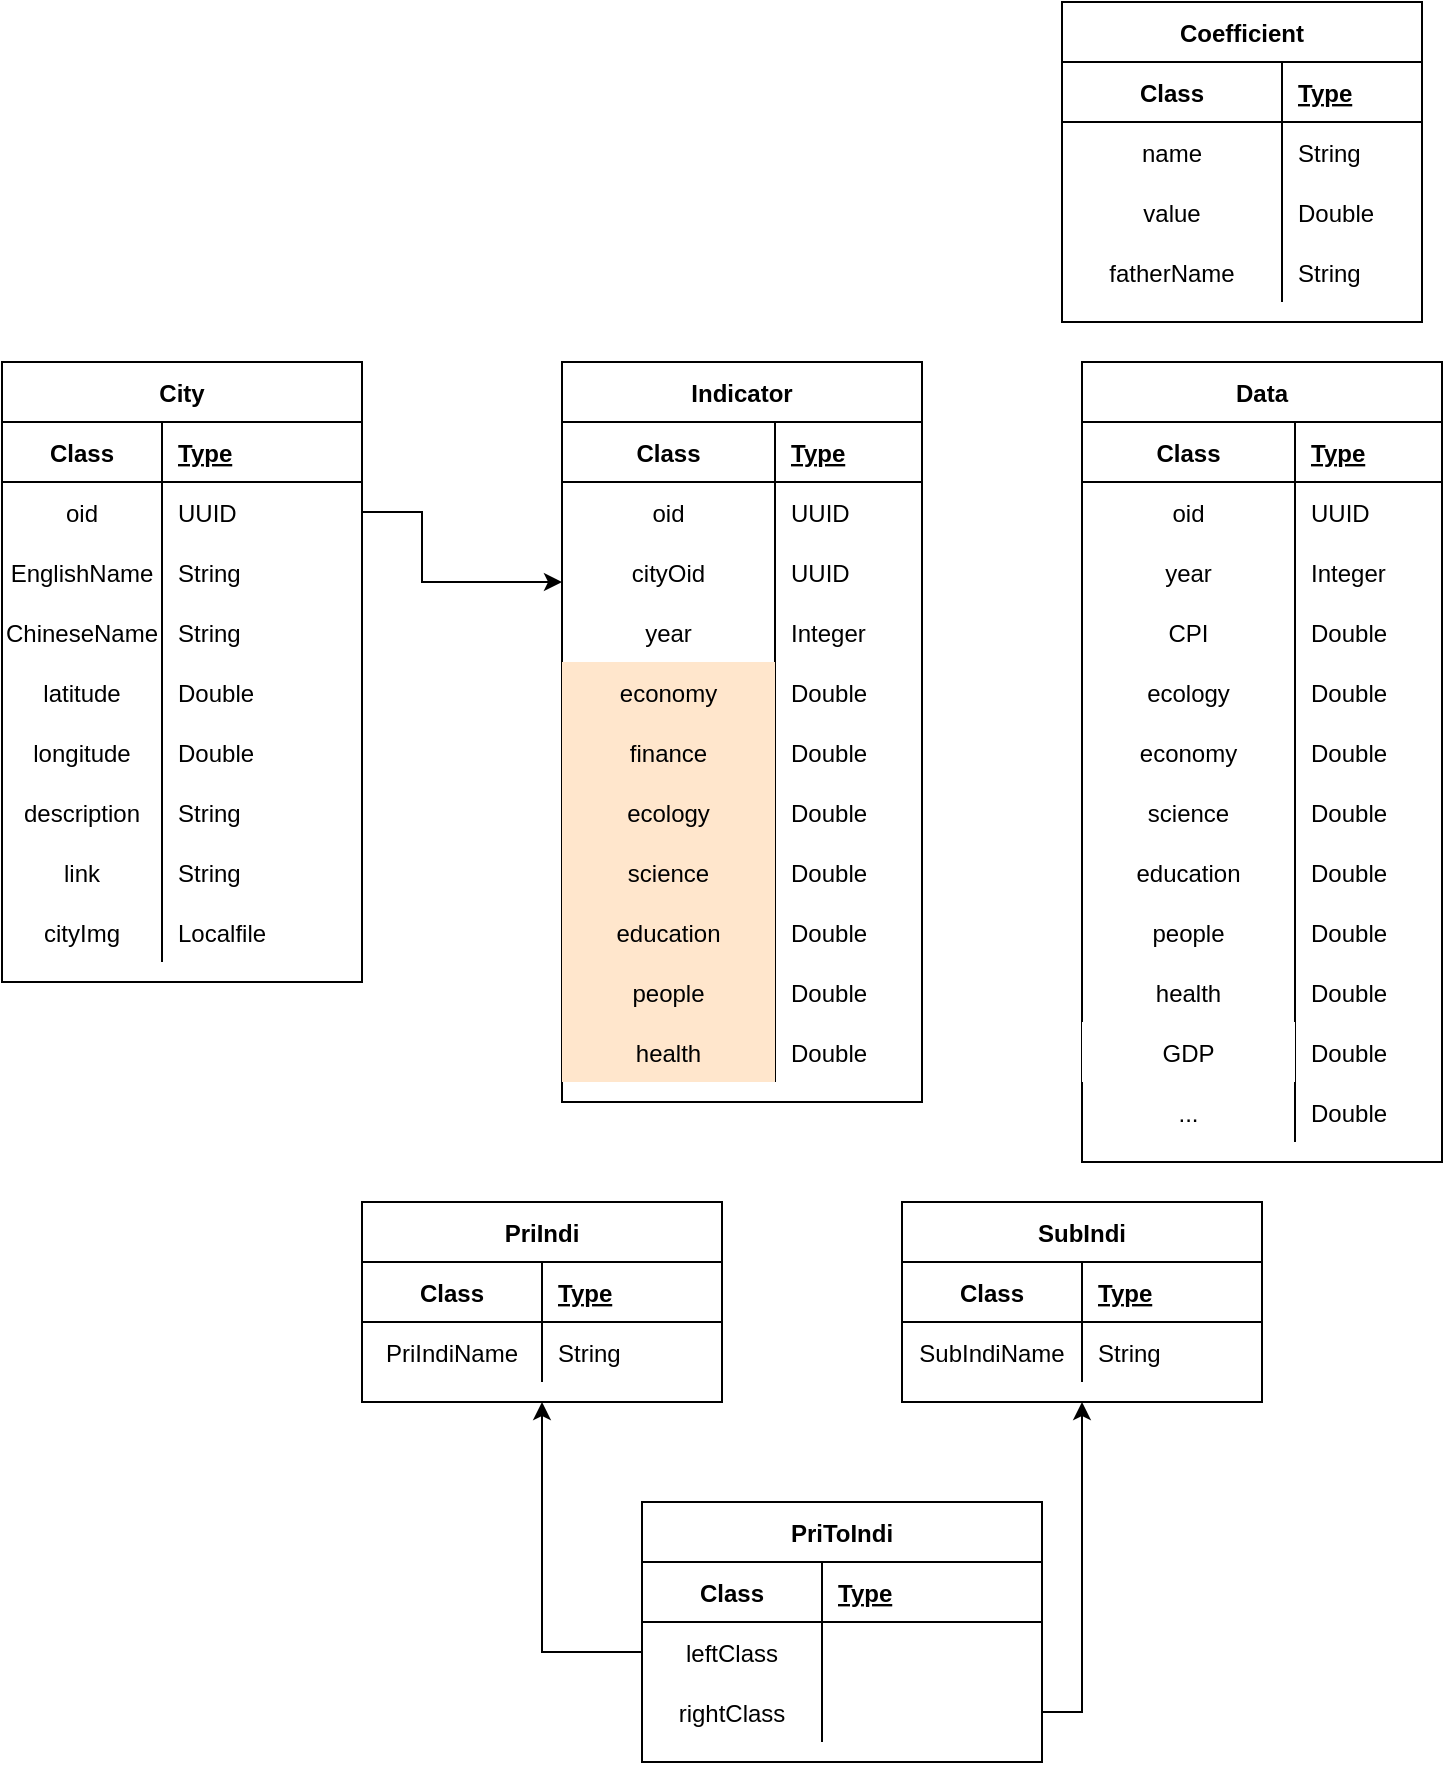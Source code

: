 <mxfile version="13.4.2" type="github">
  <diagram id="9-rZs_EdVSM4bVnFZ2pg" name="Page-1">
    <mxGraphModel dx="868" dy="401" grid="1" gridSize="10" guides="1" tooltips="1" connect="1" arrows="1" fold="1" page="1" pageScale="1" pageWidth="827" pageHeight="1169" math="0" shadow="0">
      <root>
        <mxCell id="0" />
        <mxCell id="1" parent="0" />
        <mxCell id="NktsKnsuioMNZa4gkGov-2" value="City" style="shape=table;startSize=30;container=1;collapsible=1;childLayout=tableLayout;fixedRows=1;rowLines=0;fontStyle=1;align=center;resizeLast=1;" parent="1" vertex="1">
          <mxGeometry y="200" width="180" height="310" as="geometry">
            <mxRectangle x="80" y="230" width="60" height="30" as="alternateBounds" />
          </mxGeometry>
        </mxCell>
        <mxCell id="NktsKnsuioMNZa4gkGov-3" value="" style="shape=partialRectangle;collapsible=0;dropTarget=0;pointerEvents=0;fillColor=none;top=0;left=0;bottom=1;right=0;points=[[0,0.5],[1,0.5]];portConstraint=eastwest;" parent="NktsKnsuioMNZa4gkGov-2" vertex="1">
          <mxGeometry y="30" width="180" height="30" as="geometry" />
        </mxCell>
        <mxCell id="NktsKnsuioMNZa4gkGov-4" value="Class" style="shape=partialRectangle;connectable=0;fillColor=none;top=0;left=0;bottom=0;right=0;fontStyle=1;overflow=hidden;" parent="NktsKnsuioMNZa4gkGov-3" vertex="1">
          <mxGeometry width="80" height="30" as="geometry" />
        </mxCell>
        <mxCell id="NktsKnsuioMNZa4gkGov-5" value="Type" style="shape=partialRectangle;connectable=0;fillColor=none;top=0;left=0;bottom=0;right=0;align=left;spacingLeft=6;fontStyle=5;overflow=hidden;" parent="NktsKnsuioMNZa4gkGov-3" vertex="1">
          <mxGeometry x="80" width="100" height="30" as="geometry" />
        </mxCell>
        <mxCell id="NktsKnsuioMNZa4gkGov-22" style="shape=partialRectangle;collapsible=0;dropTarget=0;pointerEvents=0;fillColor=none;top=0;left=0;bottom=0;right=0;points=[[0,0.5],[1,0.5]];portConstraint=eastwest;" parent="NktsKnsuioMNZa4gkGov-2" vertex="1">
          <mxGeometry y="60" width="180" height="30" as="geometry" />
        </mxCell>
        <mxCell id="NktsKnsuioMNZa4gkGov-23" value="oid" style="shape=partialRectangle;connectable=0;fillColor=none;top=0;left=0;bottom=0;right=0;editable=1;overflow=hidden;" parent="NktsKnsuioMNZa4gkGov-22" vertex="1">
          <mxGeometry width="80" height="30" as="geometry" />
        </mxCell>
        <mxCell id="NktsKnsuioMNZa4gkGov-24" value="UUID" style="shape=partialRectangle;connectable=0;fillColor=none;top=0;left=0;bottom=0;right=0;align=left;spacingLeft=6;overflow=hidden;" parent="NktsKnsuioMNZa4gkGov-22" vertex="1">
          <mxGeometry x="80" width="100" height="30" as="geometry" />
        </mxCell>
        <mxCell id="NktsKnsuioMNZa4gkGov-6" value="" style="shape=partialRectangle;collapsible=0;dropTarget=0;pointerEvents=0;fillColor=none;top=0;left=0;bottom=0;right=0;points=[[0,0.5],[1,0.5]];portConstraint=eastwest;" parent="NktsKnsuioMNZa4gkGov-2" vertex="1">
          <mxGeometry y="90" width="180" height="30" as="geometry" />
        </mxCell>
        <mxCell id="NktsKnsuioMNZa4gkGov-7" value="EnglishName" style="shape=partialRectangle;connectable=0;fillColor=none;top=0;left=0;bottom=0;right=0;editable=1;overflow=hidden;" parent="NktsKnsuioMNZa4gkGov-6" vertex="1">
          <mxGeometry width="80" height="30" as="geometry" />
        </mxCell>
        <mxCell id="NktsKnsuioMNZa4gkGov-8" value="String" style="shape=partialRectangle;connectable=0;fillColor=none;top=0;left=0;bottom=0;right=0;align=left;spacingLeft=6;overflow=hidden;" parent="NktsKnsuioMNZa4gkGov-6" vertex="1">
          <mxGeometry x="80" width="100" height="30" as="geometry" />
        </mxCell>
        <mxCell id="NktsKnsuioMNZa4gkGov-9" value="" style="shape=partialRectangle;collapsible=0;dropTarget=0;pointerEvents=0;fillColor=none;top=0;left=0;bottom=0;right=0;points=[[0,0.5],[1,0.5]];portConstraint=eastwest;" parent="NktsKnsuioMNZa4gkGov-2" vertex="1">
          <mxGeometry y="120" width="180" height="30" as="geometry" />
        </mxCell>
        <mxCell id="NktsKnsuioMNZa4gkGov-10" value="ChineseName" style="shape=partialRectangle;connectable=0;fillColor=none;top=0;left=0;bottom=0;right=0;editable=1;overflow=hidden;" parent="NktsKnsuioMNZa4gkGov-9" vertex="1">
          <mxGeometry width="80" height="30" as="geometry" />
        </mxCell>
        <mxCell id="NktsKnsuioMNZa4gkGov-11" value="String" style="shape=partialRectangle;connectable=0;fillColor=none;top=0;left=0;bottom=0;right=0;align=left;spacingLeft=6;overflow=hidden;" parent="NktsKnsuioMNZa4gkGov-9" vertex="1">
          <mxGeometry x="80" width="100" height="30" as="geometry" />
        </mxCell>
        <mxCell id="NktsKnsuioMNZa4gkGov-12" value="" style="shape=partialRectangle;collapsible=0;dropTarget=0;pointerEvents=0;fillColor=none;top=0;left=0;bottom=0;right=0;points=[[0,0.5],[1,0.5]];portConstraint=eastwest;" parent="NktsKnsuioMNZa4gkGov-2" vertex="1">
          <mxGeometry y="150" width="180" height="30" as="geometry" />
        </mxCell>
        <mxCell id="NktsKnsuioMNZa4gkGov-13" value="latitude" style="shape=partialRectangle;connectable=0;fillColor=none;top=0;left=0;bottom=0;right=0;editable=1;overflow=hidden;" parent="NktsKnsuioMNZa4gkGov-12" vertex="1">
          <mxGeometry width="80" height="30" as="geometry" />
        </mxCell>
        <mxCell id="NktsKnsuioMNZa4gkGov-14" value="Double" style="shape=partialRectangle;connectable=0;fillColor=none;top=0;left=0;bottom=0;right=0;align=left;spacingLeft=6;overflow=hidden;" parent="NktsKnsuioMNZa4gkGov-12" vertex="1">
          <mxGeometry x="80" width="100" height="30" as="geometry" />
        </mxCell>
        <mxCell id="NktsKnsuioMNZa4gkGov-19" style="shape=partialRectangle;collapsible=0;dropTarget=0;pointerEvents=0;fillColor=none;top=0;left=0;bottom=0;right=0;points=[[0,0.5],[1,0.5]];portConstraint=eastwest;" parent="NktsKnsuioMNZa4gkGov-2" vertex="1">
          <mxGeometry y="180" width="180" height="30" as="geometry" />
        </mxCell>
        <mxCell id="NktsKnsuioMNZa4gkGov-20" value="longitude" style="shape=partialRectangle;connectable=0;fillColor=none;top=0;left=0;bottom=0;right=0;editable=1;overflow=hidden;" parent="NktsKnsuioMNZa4gkGov-19" vertex="1">
          <mxGeometry width="80" height="30" as="geometry" />
        </mxCell>
        <mxCell id="NktsKnsuioMNZa4gkGov-21" value="Double" style="shape=partialRectangle;connectable=0;fillColor=none;top=0;left=0;bottom=0;right=0;align=left;spacingLeft=6;overflow=hidden;" parent="NktsKnsuioMNZa4gkGov-19" vertex="1">
          <mxGeometry x="80" width="100" height="30" as="geometry" />
        </mxCell>
        <mxCell id="NktsKnsuioMNZa4gkGov-25" style="shape=partialRectangle;collapsible=0;dropTarget=0;pointerEvents=0;fillColor=none;top=0;left=0;bottom=0;right=0;points=[[0,0.5],[1,0.5]];portConstraint=eastwest;" parent="NktsKnsuioMNZa4gkGov-2" vertex="1">
          <mxGeometry y="210" width="180" height="30" as="geometry" />
        </mxCell>
        <mxCell id="NktsKnsuioMNZa4gkGov-26" value="description" style="shape=partialRectangle;connectable=0;fillColor=none;top=0;left=0;bottom=0;right=0;editable=1;overflow=hidden;" parent="NktsKnsuioMNZa4gkGov-25" vertex="1">
          <mxGeometry width="80" height="30" as="geometry" />
        </mxCell>
        <mxCell id="NktsKnsuioMNZa4gkGov-27" value="String" style="shape=partialRectangle;connectable=0;fillColor=none;top=0;left=0;bottom=0;right=0;align=left;spacingLeft=6;overflow=hidden;" parent="NktsKnsuioMNZa4gkGov-25" vertex="1">
          <mxGeometry x="80" width="100" height="30" as="geometry" />
        </mxCell>
        <mxCell id="NktsKnsuioMNZa4gkGov-28" style="shape=partialRectangle;collapsible=0;dropTarget=0;pointerEvents=0;fillColor=none;top=0;left=0;bottom=0;right=0;points=[[0,0.5],[1,0.5]];portConstraint=eastwest;" parent="NktsKnsuioMNZa4gkGov-2" vertex="1">
          <mxGeometry y="240" width="180" height="30" as="geometry" />
        </mxCell>
        <mxCell id="NktsKnsuioMNZa4gkGov-29" value="link" style="shape=partialRectangle;connectable=0;fillColor=none;top=0;left=0;bottom=0;right=0;editable=1;overflow=hidden;" parent="NktsKnsuioMNZa4gkGov-28" vertex="1">
          <mxGeometry width="80" height="30" as="geometry" />
        </mxCell>
        <mxCell id="NktsKnsuioMNZa4gkGov-30" value="String" style="shape=partialRectangle;connectable=0;fillColor=none;top=0;left=0;bottom=0;right=0;align=left;spacingLeft=6;overflow=hidden;" parent="NktsKnsuioMNZa4gkGov-28" vertex="1">
          <mxGeometry x="80" width="100" height="30" as="geometry" />
        </mxCell>
        <mxCell id="NktsKnsuioMNZa4gkGov-31" style="shape=partialRectangle;collapsible=0;dropTarget=0;pointerEvents=0;fillColor=none;top=0;left=0;bottom=0;right=0;points=[[0,0.5],[1,0.5]];portConstraint=eastwest;" parent="NktsKnsuioMNZa4gkGov-2" vertex="1">
          <mxGeometry y="270" width="180" height="30" as="geometry" />
        </mxCell>
        <mxCell id="NktsKnsuioMNZa4gkGov-32" value="cityImg" style="shape=partialRectangle;connectable=0;fillColor=none;top=0;left=0;bottom=0;right=0;editable=1;overflow=hidden;" parent="NktsKnsuioMNZa4gkGov-31" vertex="1">
          <mxGeometry width="80" height="30" as="geometry" />
        </mxCell>
        <mxCell id="NktsKnsuioMNZa4gkGov-33" value="Localfile" style="shape=partialRectangle;connectable=0;fillColor=none;top=0;left=0;bottom=0;right=0;align=left;spacingLeft=6;overflow=hidden;" parent="NktsKnsuioMNZa4gkGov-31" vertex="1">
          <mxGeometry x="80" width="100" height="30" as="geometry" />
        </mxCell>
        <mxCell id="NktsKnsuioMNZa4gkGov-130" style="edgeStyle=orthogonalEdgeStyle;rounded=0;orthogonalLoop=1;jettySize=auto;html=1;exitX=1;exitY=0.5;exitDx=0;exitDy=0;" parent="1" source="NktsKnsuioMNZa4gkGov-22" edge="1">
          <mxGeometry relative="1" as="geometry">
            <mxPoint x="280" y="310" as="targetPoint" />
            <Array as="points">
              <mxPoint x="210" y="275" />
              <mxPoint x="210" y="310" />
            </Array>
          </mxGeometry>
        </mxCell>
        <mxCell id="NktsKnsuioMNZa4gkGov-35" value="Indicator" style="shape=table;startSize=30;container=1;collapsible=1;childLayout=tableLayout;fixedRows=1;rowLines=0;fontStyle=1;align=center;resizeLast=1;" parent="1" vertex="1">
          <mxGeometry x="280" y="200" width="180" height="370" as="geometry" />
        </mxCell>
        <mxCell id="NktsKnsuioMNZa4gkGov-36" value="" style="shape=partialRectangle;collapsible=0;dropTarget=0;pointerEvents=0;fillColor=none;top=0;left=0;bottom=1;right=0;points=[[0,0.5],[1,0.5]];portConstraint=eastwest;" parent="NktsKnsuioMNZa4gkGov-35" vertex="1">
          <mxGeometry y="30" width="180" height="30" as="geometry" />
        </mxCell>
        <mxCell id="NktsKnsuioMNZa4gkGov-37" value="Class" style="shape=partialRectangle;connectable=0;fillColor=none;top=0;left=0;bottom=0;right=0;fontStyle=1;overflow=hidden;" parent="NktsKnsuioMNZa4gkGov-36" vertex="1">
          <mxGeometry width="106.5" height="30" as="geometry" />
        </mxCell>
        <mxCell id="NktsKnsuioMNZa4gkGov-38" value="Type" style="shape=partialRectangle;connectable=0;fillColor=none;top=0;left=0;bottom=0;right=0;align=left;spacingLeft=6;fontStyle=5;overflow=hidden;" parent="NktsKnsuioMNZa4gkGov-36" vertex="1">
          <mxGeometry x="106.5" width="73.5" height="30" as="geometry" />
        </mxCell>
        <mxCell id="NktsKnsuioMNZa4gkGov-39" value="" style="shape=partialRectangle;collapsible=0;dropTarget=0;pointerEvents=0;fillColor=none;top=0;left=0;bottom=0;right=0;points=[[0,0.5],[1,0.5]];portConstraint=eastwest;" parent="NktsKnsuioMNZa4gkGov-35" vertex="1">
          <mxGeometry y="60" width="180" height="30" as="geometry" />
        </mxCell>
        <mxCell id="NktsKnsuioMNZa4gkGov-40" value="oid" style="shape=partialRectangle;connectable=0;fillColor=none;top=0;left=0;bottom=0;right=0;editable=1;overflow=hidden;" parent="NktsKnsuioMNZa4gkGov-39" vertex="1">
          <mxGeometry width="106.5" height="30" as="geometry" />
        </mxCell>
        <mxCell id="NktsKnsuioMNZa4gkGov-41" value="UUID" style="shape=partialRectangle;connectable=0;fillColor=none;top=0;left=0;bottom=0;right=0;align=left;spacingLeft=6;overflow=hidden;" parent="NktsKnsuioMNZa4gkGov-39" vertex="1">
          <mxGeometry x="106.5" width="73.5" height="30" as="geometry" />
        </mxCell>
        <mxCell id="NktsKnsuioMNZa4gkGov-42" value="" style="shape=partialRectangle;collapsible=0;dropTarget=0;pointerEvents=0;fillColor=none;top=0;left=0;bottom=0;right=0;points=[[0,0.5],[1,0.5]];portConstraint=eastwest;" parent="NktsKnsuioMNZa4gkGov-35" vertex="1">
          <mxGeometry y="90" width="180" height="30" as="geometry" />
        </mxCell>
        <mxCell id="NktsKnsuioMNZa4gkGov-43" value="cityOid" style="shape=partialRectangle;connectable=0;fillColor=none;top=0;left=0;bottom=0;right=0;editable=1;overflow=hidden;" parent="NktsKnsuioMNZa4gkGov-42" vertex="1">
          <mxGeometry width="106.5" height="30" as="geometry" />
        </mxCell>
        <mxCell id="NktsKnsuioMNZa4gkGov-44" value="UUID" style="shape=partialRectangle;connectable=0;fillColor=none;top=0;left=0;bottom=0;right=0;align=left;spacingLeft=6;overflow=hidden;" parent="NktsKnsuioMNZa4gkGov-42" vertex="1">
          <mxGeometry x="106.5" width="73.5" height="30" as="geometry" />
        </mxCell>
        <mxCell id="NktsKnsuioMNZa4gkGov-66" style="shape=partialRectangle;collapsible=0;dropTarget=0;pointerEvents=0;fillColor=none;top=0;left=0;bottom=0;right=0;points=[[0,0.5],[1,0.5]];portConstraint=eastwest;" parent="NktsKnsuioMNZa4gkGov-35" vertex="1">
          <mxGeometry y="120" width="180" height="30" as="geometry" />
        </mxCell>
        <mxCell id="NktsKnsuioMNZa4gkGov-67" value="year" style="shape=partialRectangle;connectable=0;fillColor=none;top=0;left=0;bottom=0;right=0;editable=1;overflow=hidden;" parent="NktsKnsuioMNZa4gkGov-66" vertex="1">
          <mxGeometry width="106.5" height="30" as="geometry" />
        </mxCell>
        <mxCell id="NktsKnsuioMNZa4gkGov-68" value="Integer" style="shape=partialRectangle;connectable=0;fillColor=none;top=0;left=0;bottom=0;right=0;align=left;spacingLeft=6;overflow=hidden;" parent="NktsKnsuioMNZa4gkGov-66" vertex="1">
          <mxGeometry x="106.5" width="73.5" height="30" as="geometry" />
        </mxCell>
        <mxCell id="NktsKnsuioMNZa4gkGov-45" value="" style="shape=partialRectangle;collapsible=0;dropTarget=0;pointerEvents=0;fillColor=none;top=0;left=0;bottom=0;right=0;points=[[0,0.5],[1,0.5]];portConstraint=eastwest;" parent="NktsKnsuioMNZa4gkGov-35" vertex="1">
          <mxGeometry y="150" width="180" height="30" as="geometry" />
        </mxCell>
        <mxCell id="NktsKnsuioMNZa4gkGov-46" value="economy" style="shape=partialRectangle;connectable=0;fillColor=#ffe6cc;top=0;left=0;bottom=0;right=0;editable=1;overflow=hidden;strokeColor=#d79b00;" parent="NktsKnsuioMNZa4gkGov-45" vertex="1">
          <mxGeometry width="106.5" height="30" as="geometry" />
        </mxCell>
        <mxCell id="NktsKnsuioMNZa4gkGov-47" value="Double" style="shape=partialRectangle;connectable=0;fillColor=none;top=0;left=0;bottom=0;right=0;align=left;spacingLeft=6;overflow=hidden;" parent="NktsKnsuioMNZa4gkGov-45" vertex="1">
          <mxGeometry x="106.5" width="73.5" height="30" as="geometry" />
        </mxCell>
        <mxCell id="NktsKnsuioMNZa4gkGov-60" style="shape=partialRectangle;collapsible=0;dropTarget=0;pointerEvents=0;fillColor=none;top=0;left=0;bottom=0;right=0;points=[[0,0.5],[1,0.5]];portConstraint=eastwest;" parent="NktsKnsuioMNZa4gkGov-35" vertex="1">
          <mxGeometry y="180" width="180" height="30" as="geometry" />
        </mxCell>
        <mxCell id="NktsKnsuioMNZa4gkGov-61" value="finance" style="shape=partialRectangle;connectable=0;fillColor=#ffe6cc;top=0;left=0;bottom=0;right=0;editable=1;overflow=hidden;strokeColor=#d79b00;" parent="NktsKnsuioMNZa4gkGov-60" vertex="1">
          <mxGeometry width="106.5" height="30" as="geometry" />
        </mxCell>
        <mxCell id="NktsKnsuioMNZa4gkGov-62" value="Double" style="shape=partialRectangle;connectable=0;fillColor=none;top=0;left=0;bottom=0;right=0;align=left;spacingLeft=6;overflow=hidden;" parent="NktsKnsuioMNZa4gkGov-60" vertex="1">
          <mxGeometry x="106.5" width="73.5" height="30" as="geometry" />
        </mxCell>
        <mxCell id="NktsKnsuioMNZa4gkGov-57" style="shape=partialRectangle;collapsible=0;dropTarget=0;pointerEvents=0;fillColor=none;top=0;left=0;bottom=0;right=0;points=[[0,0.5],[1,0.5]];portConstraint=eastwest;" parent="NktsKnsuioMNZa4gkGov-35" vertex="1">
          <mxGeometry y="210" width="180" height="30" as="geometry" />
        </mxCell>
        <mxCell id="NktsKnsuioMNZa4gkGov-58" value="ecology" style="shape=partialRectangle;connectable=0;fillColor=#ffe6cc;top=0;left=0;bottom=0;right=0;editable=1;overflow=hidden;strokeColor=#d79b00;" parent="NktsKnsuioMNZa4gkGov-57" vertex="1">
          <mxGeometry width="106.5" height="30" as="geometry" />
        </mxCell>
        <mxCell id="NktsKnsuioMNZa4gkGov-59" value="Double" style="shape=partialRectangle;connectable=0;fillColor=none;top=0;left=0;bottom=0;right=0;align=left;spacingLeft=6;overflow=hidden;" parent="NktsKnsuioMNZa4gkGov-57" vertex="1">
          <mxGeometry x="106.5" width="73.5" height="30" as="geometry" />
        </mxCell>
        <mxCell id="NktsKnsuioMNZa4gkGov-54" style="shape=partialRectangle;collapsible=0;dropTarget=0;pointerEvents=0;fillColor=none;top=0;left=0;bottom=0;right=0;points=[[0,0.5],[1,0.5]];portConstraint=eastwest;" parent="NktsKnsuioMNZa4gkGov-35" vertex="1">
          <mxGeometry y="240" width="180" height="30" as="geometry" />
        </mxCell>
        <mxCell id="NktsKnsuioMNZa4gkGov-55" value="science" style="shape=partialRectangle;connectable=0;fillColor=#ffe6cc;top=0;left=0;bottom=0;right=0;editable=1;overflow=hidden;strokeColor=#d79b00;" parent="NktsKnsuioMNZa4gkGov-54" vertex="1">
          <mxGeometry width="106.5" height="30" as="geometry" />
        </mxCell>
        <mxCell id="NktsKnsuioMNZa4gkGov-56" value="Double" style="shape=partialRectangle;connectable=0;fillColor=none;top=0;left=0;bottom=0;right=0;align=left;spacingLeft=6;overflow=hidden;" parent="NktsKnsuioMNZa4gkGov-54" vertex="1">
          <mxGeometry x="106.5" width="73.5" height="30" as="geometry" />
        </mxCell>
        <mxCell id="NktsKnsuioMNZa4gkGov-51" style="shape=partialRectangle;collapsible=0;dropTarget=0;pointerEvents=0;fillColor=none;top=0;left=0;bottom=0;right=0;points=[[0,0.5],[1,0.5]];portConstraint=eastwest;" parent="NktsKnsuioMNZa4gkGov-35" vertex="1">
          <mxGeometry y="270" width="180" height="30" as="geometry" />
        </mxCell>
        <mxCell id="NktsKnsuioMNZa4gkGov-52" value="education" style="shape=partialRectangle;connectable=0;fillColor=#ffe6cc;top=0;left=0;bottom=0;right=0;editable=1;overflow=hidden;strokeColor=#d79b00;" parent="NktsKnsuioMNZa4gkGov-51" vertex="1">
          <mxGeometry width="106.5" height="30" as="geometry" />
        </mxCell>
        <mxCell id="NktsKnsuioMNZa4gkGov-53" value="Double" style="shape=partialRectangle;connectable=0;fillColor=none;top=0;left=0;bottom=0;right=0;align=left;spacingLeft=6;overflow=hidden;" parent="NktsKnsuioMNZa4gkGov-51" vertex="1">
          <mxGeometry x="106.5" width="73.5" height="30" as="geometry" />
        </mxCell>
        <mxCell id="NktsKnsuioMNZa4gkGov-48" style="shape=partialRectangle;collapsible=0;dropTarget=0;pointerEvents=0;fillColor=none;top=0;left=0;bottom=0;right=0;points=[[0,0.5],[1,0.5]];portConstraint=eastwest;" parent="NktsKnsuioMNZa4gkGov-35" vertex="1">
          <mxGeometry y="300" width="180" height="30" as="geometry" />
        </mxCell>
        <mxCell id="NktsKnsuioMNZa4gkGov-49" value="people" style="shape=partialRectangle;connectable=0;fillColor=#ffe6cc;top=0;left=0;bottom=0;right=0;editable=1;overflow=hidden;strokeColor=#d79b00;" parent="NktsKnsuioMNZa4gkGov-48" vertex="1">
          <mxGeometry width="106.5" height="30" as="geometry" />
        </mxCell>
        <mxCell id="NktsKnsuioMNZa4gkGov-50" value="Double" style="shape=partialRectangle;connectable=0;fillColor=none;top=0;left=0;bottom=0;right=0;align=left;spacingLeft=6;overflow=hidden;" parent="NktsKnsuioMNZa4gkGov-48" vertex="1">
          <mxGeometry x="106.5" width="73.5" height="30" as="geometry" />
        </mxCell>
        <mxCell id="NktsKnsuioMNZa4gkGov-63" style="shape=partialRectangle;collapsible=0;dropTarget=0;pointerEvents=0;fillColor=none;top=0;left=0;bottom=0;right=0;points=[[0,0.5],[1,0.5]];portConstraint=eastwest;" parent="NktsKnsuioMNZa4gkGov-35" vertex="1">
          <mxGeometry y="330" width="180" height="30" as="geometry" />
        </mxCell>
        <mxCell id="NktsKnsuioMNZa4gkGov-64" value="health" style="shape=partialRectangle;connectable=0;fillColor=#ffe6cc;top=0;left=0;bottom=0;right=0;editable=1;overflow=hidden;strokeColor=#d79b00;" parent="NktsKnsuioMNZa4gkGov-63" vertex="1">
          <mxGeometry width="106.5" height="30" as="geometry" />
        </mxCell>
        <mxCell id="NktsKnsuioMNZa4gkGov-65" value="Double" style="shape=partialRectangle;connectable=0;fillColor=none;top=0;left=0;bottom=0;right=0;align=left;spacingLeft=6;overflow=hidden;" parent="NktsKnsuioMNZa4gkGov-63" vertex="1">
          <mxGeometry x="106.5" width="73.5" height="30" as="geometry" />
        </mxCell>
        <mxCell id="NktsKnsuioMNZa4gkGov-75" value="Coefficient" style="shape=table;startSize=30;container=1;collapsible=1;childLayout=tableLayout;fixedRows=1;rowLines=0;fontStyle=1;align=center;resizeLast=1;" parent="1" vertex="1">
          <mxGeometry x="530" y="20" width="180" height="160" as="geometry" />
        </mxCell>
        <mxCell id="NktsKnsuioMNZa4gkGov-76" value="" style="shape=partialRectangle;collapsible=0;dropTarget=0;pointerEvents=0;fillColor=none;top=0;left=0;bottom=1;right=0;points=[[0,0.5],[1,0.5]];portConstraint=eastwest;" parent="NktsKnsuioMNZa4gkGov-75" vertex="1">
          <mxGeometry y="30" width="180" height="30" as="geometry" />
        </mxCell>
        <mxCell id="NktsKnsuioMNZa4gkGov-77" value="Class" style="shape=partialRectangle;connectable=0;fillColor=none;top=0;left=0;bottom=0;right=0;fontStyle=1;overflow=hidden;" parent="NktsKnsuioMNZa4gkGov-76" vertex="1">
          <mxGeometry width="110" height="30" as="geometry" />
        </mxCell>
        <mxCell id="NktsKnsuioMNZa4gkGov-78" value="Type" style="shape=partialRectangle;connectable=0;fillColor=none;top=0;left=0;bottom=0;right=0;align=left;spacingLeft=6;fontStyle=5;overflow=hidden;" parent="NktsKnsuioMNZa4gkGov-76" vertex="1">
          <mxGeometry x="110" width="70" height="30" as="geometry" />
        </mxCell>
        <mxCell id="NktsKnsuioMNZa4gkGov-79" value="" style="shape=partialRectangle;collapsible=0;dropTarget=0;pointerEvents=0;fillColor=none;top=0;left=0;bottom=0;right=0;points=[[0,0.5],[1,0.5]];portConstraint=eastwest;" parent="NktsKnsuioMNZa4gkGov-75" vertex="1">
          <mxGeometry y="60" width="180" height="30" as="geometry" />
        </mxCell>
        <mxCell id="NktsKnsuioMNZa4gkGov-80" value="name" style="shape=partialRectangle;connectable=0;fillColor=none;top=0;left=0;bottom=0;right=0;editable=1;overflow=hidden;" parent="NktsKnsuioMNZa4gkGov-79" vertex="1">
          <mxGeometry width="110" height="30" as="geometry" />
        </mxCell>
        <mxCell id="NktsKnsuioMNZa4gkGov-81" value="String" style="shape=partialRectangle;connectable=0;fillColor=none;top=0;left=0;bottom=0;right=0;align=left;spacingLeft=6;overflow=hidden;" parent="NktsKnsuioMNZa4gkGov-79" vertex="1">
          <mxGeometry x="110" width="70" height="30" as="geometry" />
        </mxCell>
        <mxCell id="NktsKnsuioMNZa4gkGov-82" value="" style="shape=partialRectangle;collapsible=0;dropTarget=0;pointerEvents=0;fillColor=none;top=0;left=0;bottom=0;right=0;points=[[0,0.5],[1,0.5]];portConstraint=eastwest;" parent="NktsKnsuioMNZa4gkGov-75" vertex="1">
          <mxGeometry y="90" width="180" height="30" as="geometry" />
        </mxCell>
        <mxCell id="NktsKnsuioMNZa4gkGov-83" value="value" style="shape=partialRectangle;connectable=0;fillColor=none;top=0;left=0;bottom=0;right=0;editable=1;overflow=hidden;" parent="NktsKnsuioMNZa4gkGov-82" vertex="1">
          <mxGeometry width="110" height="30" as="geometry" />
        </mxCell>
        <mxCell id="NktsKnsuioMNZa4gkGov-84" value="Double" style="shape=partialRectangle;connectable=0;fillColor=none;top=0;left=0;bottom=0;right=0;align=left;spacingLeft=6;overflow=hidden;" parent="NktsKnsuioMNZa4gkGov-82" vertex="1">
          <mxGeometry x="110" width="70" height="30" as="geometry" />
        </mxCell>
        <mxCell id="NktsKnsuioMNZa4gkGov-85" value="" style="shape=partialRectangle;collapsible=0;dropTarget=0;pointerEvents=0;fillColor=none;top=0;left=0;bottom=0;right=0;points=[[0,0.5],[1,0.5]];portConstraint=eastwest;" parent="NktsKnsuioMNZa4gkGov-75" vertex="1">
          <mxGeometry y="120" width="180" height="30" as="geometry" />
        </mxCell>
        <mxCell id="NktsKnsuioMNZa4gkGov-86" value="fatherName" style="shape=partialRectangle;connectable=0;fillColor=none;top=0;left=0;bottom=0;right=0;editable=1;overflow=hidden;" parent="NktsKnsuioMNZa4gkGov-85" vertex="1">
          <mxGeometry width="110" height="30" as="geometry" />
        </mxCell>
        <mxCell id="NktsKnsuioMNZa4gkGov-87" value="String" style="shape=partialRectangle;connectable=0;fillColor=none;top=0;left=0;bottom=0;right=0;align=left;spacingLeft=6;overflow=hidden;" parent="NktsKnsuioMNZa4gkGov-85" vertex="1">
          <mxGeometry x="110" width="70" height="30" as="geometry" />
        </mxCell>
        <mxCell id="NktsKnsuioMNZa4gkGov-185" value="Data" style="shape=table;startSize=30;container=1;collapsible=1;childLayout=tableLayout;fixedRows=1;rowLines=0;fontStyle=1;align=center;resizeLast=1;" parent="1" vertex="1">
          <mxGeometry x="540" y="200" width="180" height="400" as="geometry" />
        </mxCell>
        <mxCell id="NktsKnsuioMNZa4gkGov-186" value="" style="shape=partialRectangle;collapsible=0;dropTarget=0;pointerEvents=0;fillColor=none;top=0;left=0;bottom=1;right=0;points=[[0,0.5],[1,0.5]];portConstraint=eastwest;" parent="NktsKnsuioMNZa4gkGov-185" vertex="1">
          <mxGeometry y="30" width="180" height="30" as="geometry" />
        </mxCell>
        <mxCell id="NktsKnsuioMNZa4gkGov-187" value="Class" style="shape=partialRectangle;connectable=0;fillColor=none;top=0;left=0;bottom=0;right=0;fontStyle=1;overflow=hidden;" parent="NktsKnsuioMNZa4gkGov-186" vertex="1">
          <mxGeometry width="106.5" height="30" as="geometry" />
        </mxCell>
        <mxCell id="NktsKnsuioMNZa4gkGov-188" value="Type" style="shape=partialRectangle;connectable=0;fillColor=none;top=0;left=0;bottom=0;right=0;align=left;spacingLeft=6;fontStyle=5;overflow=hidden;" parent="NktsKnsuioMNZa4gkGov-186" vertex="1">
          <mxGeometry x="106.5" width="73.5" height="30" as="geometry" />
        </mxCell>
        <mxCell id="NktsKnsuioMNZa4gkGov-189" value="" style="shape=partialRectangle;collapsible=0;dropTarget=0;pointerEvents=0;fillColor=none;top=0;left=0;bottom=0;right=0;points=[[0,0.5],[1,0.5]];portConstraint=eastwest;" parent="NktsKnsuioMNZa4gkGov-185" vertex="1">
          <mxGeometry y="60" width="180" height="30" as="geometry" />
        </mxCell>
        <mxCell id="NktsKnsuioMNZa4gkGov-190" value="oid" style="shape=partialRectangle;connectable=0;fillColor=none;top=0;left=0;bottom=0;right=0;editable=1;overflow=hidden;" parent="NktsKnsuioMNZa4gkGov-189" vertex="1">
          <mxGeometry width="106.5" height="30" as="geometry" />
        </mxCell>
        <mxCell id="NktsKnsuioMNZa4gkGov-191" value="UUID" style="shape=partialRectangle;connectable=0;fillColor=none;top=0;left=0;bottom=0;right=0;align=left;spacingLeft=6;overflow=hidden;" parent="NktsKnsuioMNZa4gkGov-189" vertex="1">
          <mxGeometry x="106.5" width="73.5" height="30" as="geometry" />
        </mxCell>
        <mxCell id="NktsKnsuioMNZa4gkGov-195" style="shape=partialRectangle;collapsible=0;dropTarget=0;pointerEvents=0;fillColor=none;top=0;left=0;bottom=0;right=0;points=[[0,0.5],[1,0.5]];portConstraint=eastwest;" parent="NktsKnsuioMNZa4gkGov-185" vertex="1">
          <mxGeometry y="90" width="180" height="30" as="geometry" />
        </mxCell>
        <mxCell id="NktsKnsuioMNZa4gkGov-196" value="year" style="shape=partialRectangle;connectable=0;fillColor=none;top=0;left=0;bottom=0;right=0;editable=1;overflow=hidden;" parent="NktsKnsuioMNZa4gkGov-195" vertex="1">
          <mxGeometry width="106.5" height="30" as="geometry" />
        </mxCell>
        <mxCell id="NktsKnsuioMNZa4gkGov-197" value="Integer" style="shape=partialRectangle;connectable=0;fillColor=none;top=0;left=0;bottom=0;right=0;align=left;spacingLeft=6;overflow=hidden;" parent="NktsKnsuioMNZa4gkGov-195" vertex="1">
          <mxGeometry x="106.5" width="73.5" height="30" as="geometry" />
        </mxCell>
        <mxCell id="NktsKnsuioMNZa4gkGov-201" style="shape=partialRectangle;collapsible=0;dropTarget=0;pointerEvents=0;fillColor=none;top=0;left=0;bottom=0;right=0;points=[[0,0.5],[1,0.5]];portConstraint=eastwest;" parent="NktsKnsuioMNZa4gkGov-185" vertex="1">
          <mxGeometry y="120" width="180" height="30" as="geometry" />
        </mxCell>
        <mxCell id="NktsKnsuioMNZa4gkGov-202" value="CPI" style="shape=partialRectangle;connectable=0;top=0;left=0;bottom=0;right=0;editable=1;overflow=hidden;strokeColor=#d79b00;fillColor=none;" parent="NktsKnsuioMNZa4gkGov-201" vertex="1">
          <mxGeometry width="106.5" height="30" as="geometry" />
        </mxCell>
        <mxCell id="NktsKnsuioMNZa4gkGov-203" value="Double" style="shape=partialRectangle;connectable=0;fillColor=none;top=0;left=0;bottom=0;right=0;align=left;spacingLeft=6;overflow=hidden;" parent="NktsKnsuioMNZa4gkGov-201" vertex="1">
          <mxGeometry x="106.5" width="73.5" height="30" as="geometry" />
        </mxCell>
        <mxCell id="NktsKnsuioMNZa4gkGov-204" style="shape=partialRectangle;collapsible=0;dropTarget=0;pointerEvents=0;fillColor=none;top=0;left=0;bottom=0;right=0;points=[[0,0.5],[1,0.5]];portConstraint=eastwest;" parent="NktsKnsuioMNZa4gkGov-185" vertex="1">
          <mxGeometry y="150" width="180" height="30" as="geometry" />
        </mxCell>
        <mxCell id="NktsKnsuioMNZa4gkGov-205" value="ecology" style="shape=partialRectangle;connectable=0;top=0;left=0;bottom=0;right=0;editable=1;overflow=hidden;strokeColor=#d79b00;fillColor=none;" parent="NktsKnsuioMNZa4gkGov-204" vertex="1">
          <mxGeometry width="106.5" height="30" as="geometry" />
        </mxCell>
        <mxCell id="NktsKnsuioMNZa4gkGov-206" value="Double" style="shape=partialRectangle;connectable=0;fillColor=none;top=0;left=0;bottom=0;right=0;align=left;spacingLeft=6;overflow=hidden;" parent="NktsKnsuioMNZa4gkGov-204" vertex="1">
          <mxGeometry x="106.5" width="73.5" height="30" as="geometry" />
        </mxCell>
        <mxCell id="NktsKnsuioMNZa4gkGov-198" value="" style="shape=partialRectangle;collapsible=0;dropTarget=0;pointerEvents=0;fillColor=none;top=0;left=0;bottom=0;right=0;points=[[0,0.5],[1,0.5]];portConstraint=eastwest;" parent="NktsKnsuioMNZa4gkGov-185" vertex="1">
          <mxGeometry y="180" width="180" height="30" as="geometry" />
        </mxCell>
        <mxCell id="NktsKnsuioMNZa4gkGov-199" value="economy" style="shape=partialRectangle;connectable=0;top=0;left=0;bottom=0;right=0;editable=1;overflow=hidden;strokeColor=#d79b00;fillColor=none;" parent="NktsKnsuioMNZa4gkGov-198" vertex="1">
          <mxGeometry width="106.5" height="30" as="geometry" />
        </mxCell>
        <mxCell id="NktsKnsuioMNZa4gkGov-200" value="Double" style="shape=partialRectangle;connectable=0;fillColor=none;top=0;left=0;bottom=0;right=0;align=left;spacingLeft=6;overflow=hidden;" parent="NktsKnsuioMNZa4gkGov-198" vertex="1">
          <mxGeometry x="106.5" width="73.5" height="30" as="geometry" />
        </mxCell>
        <mxCell id="NktsKnsuioMNZa4gkGov-207" style="shape=partialRectangle;collapsible=0;dropTarget=0;pointerEvents=0;fillColor=none;top=0;left=0;bottom=0;right=0;points=[[0,0.5],[1,0.5]];portConstraint=eastwest;" parent="NktsKnsuioMNZa4gkGov-185" vertex="1">
          <mxGeometry y="210" width="180" height="30" as="geometry" />
        </mxCell>
        <mxCell id="NktsKnsuioMNZa4gkGov-208" value="science" style="shape=partialRectangle;connectable=0;top=0;left=0;bottom=0;right=0;editable=1;overflow=hidden;strokeColor=#d79b00;fillColor=none;" parent="NktsKnsuioMNZa4gkGov-207" vertex="1">
          <mxGeometry width="106.5" height="30" as="geometry" />
        </mxCell>
        <mxCell id="NktsKnsuioMNZa4gkGov-209" value="Double" style="shape=partialRectangle;connectable=0;fillColor=none;top=0;left=0;bottom=0;right=0;align=left;spacingLeft=6;overflow=hidden;" parent="NktsKnsuioMNZa4gkGov-207" vertex="1">
          <mxGeometry x="106.5" width="73.5" height="30" as="geometry" />
        </mxCell>
        <mxCell id="NktsKnsuioMNZa4gkGov-210" style="shape=partialRectangle;collapsible=0;dropTarget=0;pointerEvents=0;fillColor=none;top=0;left=0;bottom=0;right=0;points=[[0,0.5],[1,0.5]];portConstraint=eastwest;" parent="NktsKnsuioMNZa4gkGov-185" vertex="1">
          <mxGeometry y="240" width="180" height="30" as="geometry" />
        </mxCell>
        <mxCell id="NktsKnsuioMNZa4gkGov-211" value="education" style="shape=partialRectangle;connectable=0;top=0;left=0;bottom=0;right=0;editable=1;overflow=hidden;strokeColor=#d79b00;fillColor=none;" parent="NktsKnsuioMNZa4gkGov-210" vertex="1">
          <mxGeometry width="106.5" height="30" as="geometry" />
        </mxCell>
        <mxCell id="NktsKnsuioMNZa4gkGov-212" value="Double" style="shape=partialRectangle;connectable=0;fillColor=none;top=0;left=0;bottom=0;right=0;align=left;spacingLeft=6;overflow=hidden;" parent="NktsKnsuioMNZa4gkGov-210" vertex="1">
          <mxGeometry x="106.5" width="73.5" height="30" as="geometry" />
        </mxCell>
        <mxCell id="NktsKnsuioMNZa4gkGov-213" style="shape=partialRectangle;collapsible=0;dropTarget=0;pointerEvents=0;fillColor=none;top=0;left=0;bottom=0;right=0;points=[[0,0.5],[1,0.5]];portConstraint=eastwest;" parent="NktsKnsuioMNZa4gkGov-185" vertex="1">
          <mxGeometry y="270" width="180" height="30" as="geometry" />
        </mxCell>
        <mxCell id="NktsKnsuioMNZa4gkGov-214" value="people" style="shape=partialRectangle;connectable=0;top=0;left=0;bottom=0;right=0;editable=1;overflow=hidden;strokeColor=#d79b00;fillColor=none;" parent="NktsKnsuioMNZa4gkGov-213" vertex="1">
          <mxGeometry width="106.5" height="30" as="geometry" />
        </mxCell>
        <mxCell id="NktsKnsuioMNZa4gkGov-215" value="Double" style="shape=partialRectangle;connectable=0;fillColor=none;top=0;left=0;bottom=0;right=0;align=left;spacingLeft=6;overflow=hidden;" parent="NktsKnsuioMNZa4gkGov-213" vertex="1">
          <mxGeometry x="106.5" width="73.5" height="30" as="geometry" />
        </mxCell>
        <mxCell id="NktsKnsuioMNZa4gkGov-216" style="shape=partialRectangle;collapsible=0;dropTarget=0;pointerEvents=0;fillColor=none;top=0;left=0;bottom=0;right=0;points=[[0,0.5],[1,0.5]];portConstraint=eastwest;" parent="NktsKnsuioMNZa4gkGov-185" vertex="1">
          <mxGeometry y="300" width="180" height="30" as="geometry" />
        </mxCell>
        <mxCell id="NktsKnsuioMNZa4gkGov-217" value="health" style="shape=partialRectangle;connectable=0;top=0;left=0;bottom=0;right=0;editable=1;overflow=hidden;strokeColor=#d79b00;fillColor=none;" parent="NktsKnsuioMNZa4gkGov-216" vertex="1">
          <mxGeometry width="106.5" height="30" as="geometry" />
        </mxCell>
        <mxCell id="NktsKnsuioMNZa4gkGov-218" value="Double" style="shape=partialRectangle;connectable=0;fillColor=none;top=0;left=0;bottom=0;right=0;align=left;spacingLeft=6;overflow=hidden;" parent="NktsKnsuioMNZa4gkGov-216" vertex="1">
          <mxGeometry x="106.5" width="73.5" height="30" as="geometry" />
        </mxCell>
        <mxCell id="NktsKnsuioMNZa4gkGov-219" style="shape=partialRectangle;collapsible=0;dropTarget=0;pointerEvents=0;fillColor=none;top=0;left=0;bottom=0;right=0;points=[[0,0.5],[1,0.5]];portConstraint=eastwest;" parent="NktsKnsuioMNZa4gkGov-185" vertex="1">
          <mxGeometry y="330" width="180" height="30" as="geometry" />
        </mxCell>
        <mxCell id="NktsKnsuioMNZa4gkGov-220" value="GDP" style="shape=partialRectangle;connectable=0;top=0;left=0;bottom=0;right=0;editable=1;overflow=hidden;" parent="NktsKnsuioMNZa4gkGov-219" vertex="1">
          <mxGeometry width="106.5" height="30" as="geometry" />
        </mxCell>
        <mxCell id="NktsKnsuioMNZa4gkGov-221" value="Double" style="shape=partialRectangle;connectable=0;fillColor=none;top=0;left=0;bottom=0;right=0;align=left;spacingLeft=6;overflow=hidden;" parent="NktsKnsuioMNZa4gkGov-219" vertex="1">
          <mxGeometry x="106.5" width="73.5" height="30" as="geometry" />
        </mxCell>
        <mxCell id="NktsKnsuioMNZa4gkGov-222" style="shape=partialRectangle;collapsible=0;dropTarget=0;pointerEvents=0;fillColor=none;top=0;left=0;bottom=0;right=0;points=[[0,0.5],[1,0.5]];portConstraint=eastwest;" parent="NktsKnsuioMNZa4gkGov-185" vertex="1">
          <mxGeometry y="360" width="180" height="30" as="geometry" />
        </mxCell>
        <mxCell id="NktsKnsuioMNZa4gkGov-223" value="..." style="shape=partialRectangle;connectable=0;fillColor=none;top=0;left=0;bottom=0;right=0;editable=1;overflow=hidden;" parent="NktsKnsuioMNZa4gkGov-222" vertex="1">
          <mxGeometry width="106.5" height="30" as="geometry" />
        </mxCell>
        <mxCell id="NktsKnsuioMNZa4gkGov-224" value="Double" style="shape=partialRectangle;connectable=0;fillColor=none;top=0;left=0;bottom=0;right=0;align=left;spacingLeft=6;overflow=hidden;" parent="NktsKnsuioMNZa4gkGov-222" vertex="1">
          <mxGeometry x="106.5" width="73.5" height="30" as="geometry" />
        </mxCell>
        <mxCell id="PJ6ARdUJSHncZEDX7p-k-1" value="PriIndi" style="shape=table;startSize=30;container=1;collapsible=1;childLayout=tableLayout;fixedRows=1;rowLines=0;fontStyle=1;align=center;resizeLast=1;fillColor=none;" vertex="1" parent="1">
          <mxGeometry x="180" y="620" width="180" height="100" as="geometry" />
        </mxCell>
        <mxCell id="PJ6ARdUJSHncZEDX7p-k-2" value="" style="shape=partialRectangle;collapsible=0;dropTarget=0;pointerEvents=0;fillColor=none;top=0;left=0;bottom=1;right=0;points=[[0,0.5],[1,0.5]];portConstraint=eastwest;" vertex="1" parent="PJ6ARdUJSHncZEDX7p-k-1">
          <mxGeometry y="30" width="180" height="30" as="geometry" />
        </mxCell>
        <mxCell id="PJ6ARdUJSHncZEDX7p-k-3" value="Class" style="shape=partialRectangle;connectable=0;fillColor=none;top=0;left=0;bottom=0;right=0;fontStyle=1;overflow=hidden;" vertex="1" parent="PJ6ARdUJSHncZEDX7p-k-2">
          <mxGeometry width="90" height="30" as="geometry" />
        </mxCell>
        <mxCell id="PJ6ARdUJSHncZEDX7p-k-4" value="Type" style="shape=partialRectangle;connectable=0;fillColor=none;top=0;left=0;bottom=0;right=0;align=left;spacingLeft=6;fontStyle=5;overflow=hidden;" vertex="1" parent="PJ6ARdUJSHncZEDX7p-k-2">
          <mxGeometry x="90" width="90" height="30" as="geometry" />
        </mxCell>
        <mxCell id="PJ6ARdUJSHncZEDX7p-k-5" value="" style="shape=partialRectangle;collapsible=0;dropTarget=0;pointerEvents=0;fillColor=none;top=0;left=0;bottom=0;right=0;points=[[0,0.5],[1,0.5]];portConstraint=eastwest;" vertex="1" parent="PJ6ARdUJSHncZEDX7p-k-1">
          <mxGeometry y="60" width="180" height="30" as="geometry" />
        </mxCell>
        <mxCell id="PJ6ARdUJSHncZEDX7p-k-6" value="PriIndiName" style="shape=partialRectangle;connectable=0;fillColor=none;top=0;left=0;bottom=0;right=0;editable=1;overflow=hidden;" vertex="1" parent="PJ6ARdUJSHncZEDX7p-k-5">
          <mxGeometry width="90" height="30" as="geometry" />
        </mxCell>
        <mxCell id="PJ6ARdUJSHncZEDX7p-k-7" value="String" style="shape=partialRectangle;connectable=0;fillColor=none;top=0;left=0;bottom=0;right=0;align=left;spacingLeft=6;overflow=hidden;" vertex="1" parent="PJ6ARdUJSHncZEDX7p-k-5">
          <mxGeometry x="90" width="90" height="30" as="geometry" />
        </mxCell>
        <mxCell id="PJ6ARdUJSHncZEDX7p-k-21" value="SubIndi" style="shape=table;startSize=30;container=1;collapsible=1;childLayout=tableLayout;fixedRows=1;rowLines=0;fontStyle=1;align=center;resizeLast=1;fillColor=none;" vertex="1" parent="1">
          <mxGeometry x="450" y="620" width="180" height="100" as="geometry" />
        </mxCell>
        <mxCell id="PJ6ARdUJSHncZEDX7p-k-22" value="" style="shape=partialRectangle;collapsible=0;dropTarget=0;pointerEvents=0;fillColor=none;top=0;left=0;bottom=1;right=0;points=[[0,0.5],[1,0.5]];portConstraint=eastwest;" vertex="1" parent="PJ6ARdUJSHncZEDX7p-k-21">
          <mxGeometry y="30" width="180" height="30" as="geometry" />
        </mxCell>
        <mxCell id="PJ6ARdUJSHncZEDX7p-k-23" value="Class" style="shape=partialRectangle;connectable=0;fillColor=none;top=0;left=0;bottom=0;right=0;fontStyle=1;overflow=hidden;" vertex="1" parent="PJ6ARdUJSHncZEDX7p-k-22">
          <mxGeometry width="90" height="30" as="geometry" />
        </mxCell>
        <mxCell id="PJ6ARdUJSHncZEDX7p-k-24" value="Type" style="shape=partialRectangle;connectable=0;fillColor=none;top=0;left=0;bottom=0;right=0;align=left;spacingLeft=6;fontStyle=5;overflow=hidden;" vertex="1" parent="PJ6ARdUJSHncZEDX7p-k-22">
          <mxGeometry x="90" width="90" height="30" as="geometry" />
        </mxCell>
        <mxCell id="PJ6ARdUJSHncZEDX7p-k-25" value="" style="shape=partialRectangle;collapsible=0;dropTarget=0;pointerEvents=0;fillColor=none;top=0;left=0;bottom=0;right=0;points=[[0,0.5],[1,0.5]];portConstraint=eastwest;" vertex="1" parent="PJ6ARdUJSHncZEDX7p-k-21">
          <mxGeometry y="60" width="180" height="30" as="geometry" />
        </mxCell>
        <mxCell id="PJ6ARdUJSHncZEDX7p-k-26" value="SubIndiName" style="shape=partialRectangle;connectable=0;fillColor=none;top=0;left=0;bottom=0;right=0;editable=1;overflow=hidden;" vertex="1" parent="PJ6ARdUJSHncZEDX7p-k-25">
          <mxGeometry width="90" height="30" as="geometry" />
        </mxCell>
        <mxCell id="PJ6ARdUJSHncZEDX7p-k-27" value="String" style="shape=partialRectangle;connectable=0;fillColor=none;top=0;left=0;bottom=0;right=0;align=left;spacingLeft=6;overflow=hidden;" vertex="1" parent="PJ6ARdUJSHncZEDX7p-k-25">
          <mxGeometry x="90" width="90" height="30" as="geometry" />
        </mxCell>
        <mxCell id="PJ6ARdUJSHncZEDX7p-k-14" value="PriToIndi" style="shape=table;startSize=30;container=1;collapsible=1;childLayout=tableLayout;fixedRows=1;rowLines=0;fontStyle=1;align=center;resizeLast=1;fillColor=none;" vertex="1" parent="1">
          <mxGeometry x="320" y="770" width="200" height="130" as="geometry" />
        </mxCell>
        <mxCell id="PJ6ARdUJSHncZEDX7p-k-15" value="" style="shape=partialRectangle;collapsible=0;dropTarget=0;pointerEvents=0;fillColor=none;top=0;left=0;bottom=1;right=0;points=[[0,0.5],[1,0.5]];portConstraint=eastwest;" vertex="1" parent="PJ6ARdUJSHncZEDX7p-k-14">
          <mxGeometry y="30" width="200" height="30" as="geometry" />
        </mxCell>
        <mxCell id="PJ6ARdUJSHncZEDX7p-k-16" value="Class" style="shape=partialRectangle;connectable=0;fillColor=none;top=0;left=0;bottom=0;right=0;fontStyle=1;overflow=hidden;" vertex="1" parent="PJ6ARdUJSHncZEDX7p-k-15">
          <mxGeometry width="90" height="30" as="geometry" />
        </mxCell>
        <mxCell id="PJ6ARdUJSHncZEDX7p-k-17" value="Type" style="shape=partialRectangle;connectable=0;fillColor=none;top=0;left=0;bottom=0;right=0;align=left;spacingLeft=6;fontStyle=5;overflow=hidden;" vertex="1" parent="PJ6ARdUJSHncZEDX7p-k-15">
          <mxGeometry x="90" width="110" height="30" as="geometry" />
        </mxCell>
        <mxCell id="PJ6ARdUJSHncZEDX7p-k-18" value="" style="shape=partialRectangle;collapsible=0;dropTarget=0;pointerEvents=0;fillColor=none;top=0;left=0;bottom=0;right=0;points=[[0,0.5],[1,0.5]];portConstraint=eastwest;" vertex="1" parent="PJ6ARdUJSHncZEDX7p-k-14">
          <mxGeometry y="60" width="200" height="30" as="geometry" />
        </mxCell>
        <mxCell id="PJ6ARdUJSHncZEDX7p-k-19" value="leftClass" style="shape=partialRectangle;connectable=0;fillColor=none;top=0;left=0;bottom=0;right=0;editable=1;overflow=hidden;" vertex="1" parent="PJ6ARdUJSHncZEDX7p-k-18">
          <mxGeometry width="90" height="30" as="geometry" />
        </mxCell>
        <mxCell id="PJ6ARdUJSHncZEDX7p-k-20" value="" style="shape=partialRectangle;connectable=0;fillColor=none;top=0;left=0;bottom=0;right=0;align=left;spacingLeft=6;overflow=hidden;" vertex="1" parent="PJ6ARdUJSHncZEDX7p-k-18">
          <mxGeometry x="90" width="110" height="30" as="geometry" />
        </mxCell>
        <mxCell id="PJ6ARdUJSHncZEDX7p-k-28" style="shape=partialRectangle;collapsible=0;dropTarget=0;pointerEvents=0;fillColor=none;top=0;left=0;bottom=0;right=0;points=[[0,0.5],[1,0.5]];portConstraint=eastwest;" vertex="1" parent="PJ6ARdUJSHncZEDX7p-k-14">
          <mxGeometry y="90" width="200" height="30" as="geometry" />
        </mxCell>
        <mxCell id="PJ6ARdUJSHncZEDX7p-k-29" value="rightClass" style="shape=partialRectangle;connectable=0;fillColor=none;top=0;left=0;bottom=0;right=0;editable=1;overflow=hidden;" vertex="1" parent="PJ6ARdUJSHncZEDX7p-k-28">
          <mxGeometry width="90" height="30" as="geometry" />
        </mxCell>
        <mxCell id="PJ6ARdUJSHncZEDX7p-k-30" style="shape=partialRectangle;connectable=0;fillColor=none;top=0;left=0;bottom=0;right=0;align=left;spacingLeft=6;overflow=hidden;" vertex="1" parent="PJ6ARdUJSHncZEDX7p-k-28">
          <mxGeometry x="90" width="110" height="30" as="geometry" />
        </mxCell>
        <mxCell id="PJ6ARdUJSHncZEDX7p-k-31" style="edgeStyle=orthogonalEdgeStyle;rounded=0;orthogonalLoop=1;jettySize=auto;html=1;exitX=0;exitY=0.5;exitDx=0;exitDy=0;entryX=0.5;entryY=1;entryDx=0;entryDy=0;" edge="1" parent="1" source="PJ6ARdUJSHncZEDX7p-k-18" target="PJ6ARdUJSHncZEDX7p-k-1">
          <mxGeometry relative="1" as="geometry" />
        </mxCell>
        <mxCell id="PJ6ARdUJSHncZEDX7p-k-32" style="edgeStyle=orthogonalEdgeStyle;rounded=0;orthogonalLoop=1;jettySize=auto;html=1;exitX=1;exitY=0.5;exitDx=0;exitDy=0;entryX=0.5;entryY=1;entryDx=0;entryDy=0;" edge="1" parent="1" source="PJ6ARdUJSHncZEDX7p-k-28" target="PJ6ARdUJSHncZEDX7p-k-21">
          <mxGeometry relative="1" as="geometry" />
        </mxCell>
      </root>
    </mxGraphModel>
  </diagram>
</mxfile>
